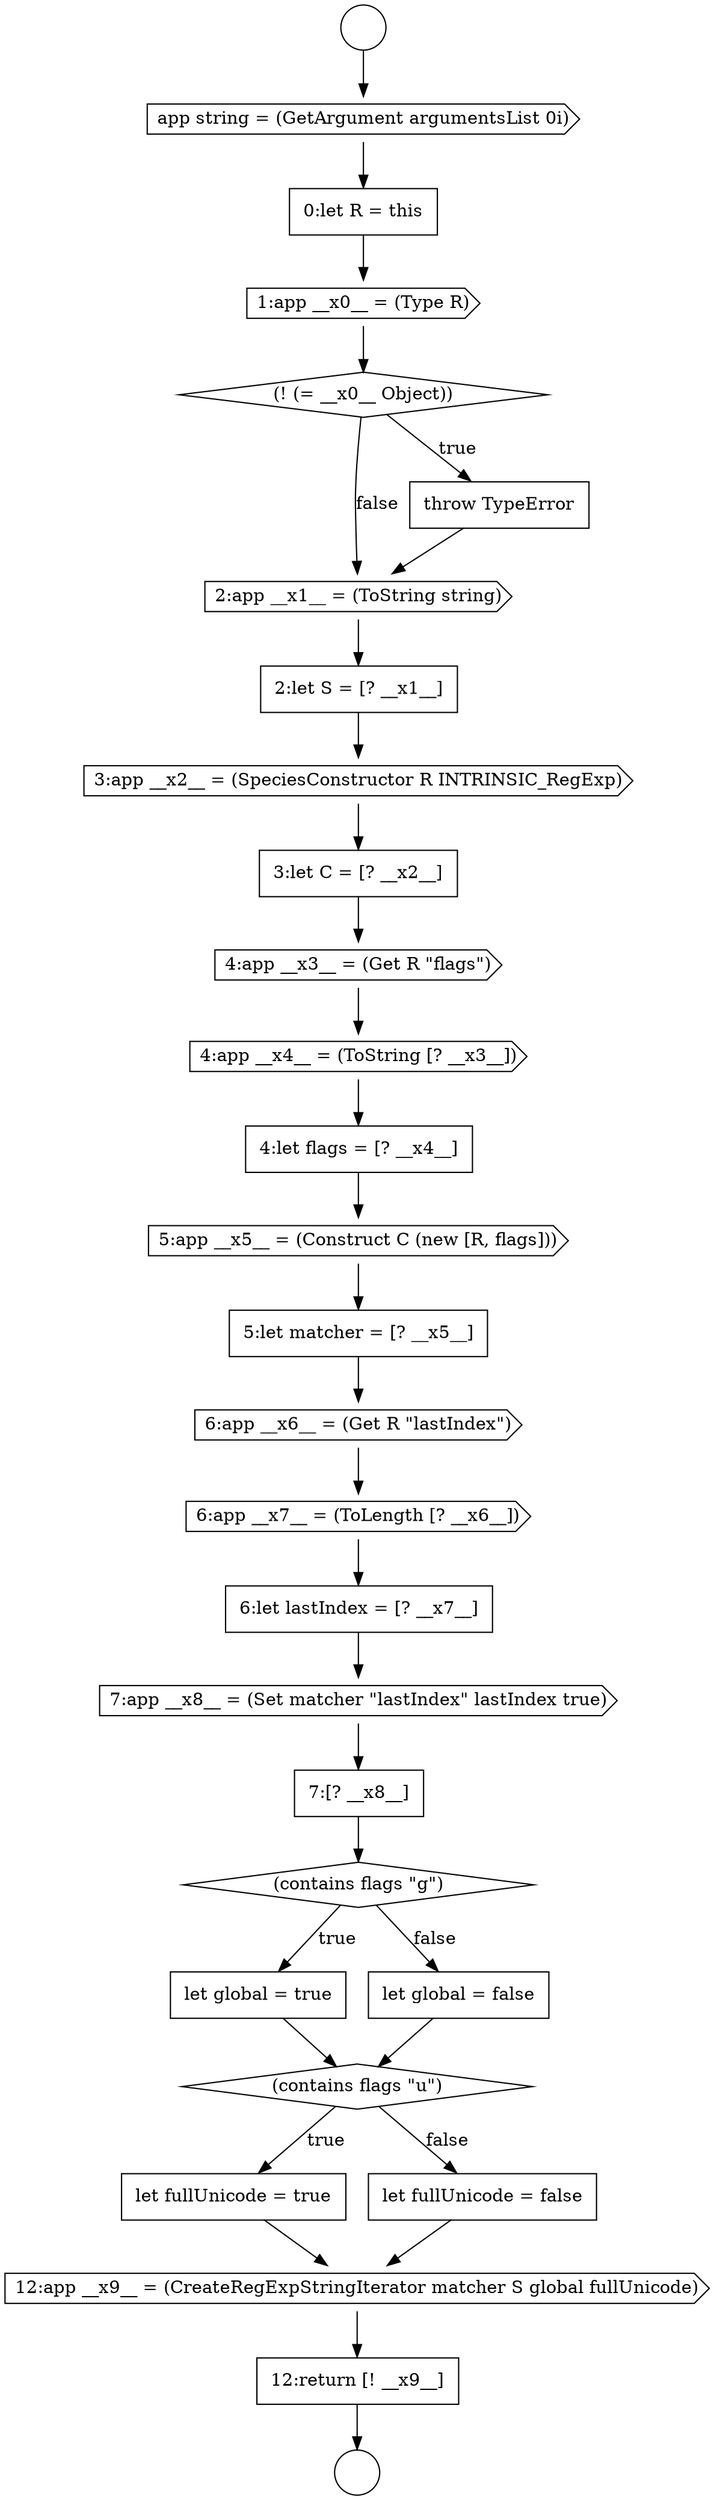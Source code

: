 digraph {
  node15303 [shape=cds, label=<<font color="black">7:app __x8__ = (Set matcher &quot;lastIndex&quot; lastIndex true)</font>> color="black" fillcolor="white" style=filled]
  node15293 [shape=cds, label=<<font color="black">3:app __x2__ = (SpeciesConstructor R INTRINSIC_RegExp)</font>> color="black" fillcolor="white" style=filled]
  node15299 [shape=none, margin=0, label=<<font color="black">
    <table border="0" cellborder="1" cellspacing="0" cellpadding="10">
      <tr><td align="left">5:let matcher = [? __x5__]</td></tr>
    </table>
  </font>> color="black" fillcolor="white" style=filled]
  node15295 [shape=cds, label=<<font color="black">4:app __x3__ = (Get R &quot;flags&quot;)</font>> color="black" fillcolor="white" style=filled]
  node15306 [shape=none, margin=0, label=<<font color="black">
    <table border="0" cellborder="1" cellspacing="0" cellpadding="10">
      <tr><td align="left">let global = true</td></tr>
    </table>
  </font>> color="black" fillcolor="white" style=filled]
  node15289 [shape=diamond, label=<<font color="black">(! (= __x0__ Object))</font>> color="black" fillcolor="white" style=filled]
  node15298 [shape=cds, label=<<font color="black">5:app __x5__ = (Construct C (new [R, flags]))</font>> color="black" fillcolor="white" style=filled]
  node15296 [shape=cds, label=<<font color="black">4:app __x4__ = (ToString [? __x3__])</font>> color="black" fillcolor="white" style=filled]
  node15302 [shape=none, margin=0, label=<<font color="black">
    <table border="0" cellborder="1" cellspacing="0" cellpadding="10">
      <tr><td align="left">6:let lastIndex = [? __x7__]</td></tr>
    </table>
  </font>> color="black" fillcolor="white" style=filled]
  node15312 [shape=none, margin=0, label=<<font color="black">
    <table border="0" cellborder="1" cellspacing="0" cellpadding="10">
      <tr><td align="left">12:return [! __x9__]</td></tr>
    </table>
  </font>> color="black" fillcolor="white" style=filled]
  node15285 [shape=circle label=" " color="black" fillcolor="white" style=filled]
  node15284 [shape=circle label=" " color="black" fillcolor="white" style=filled]
  node15297 [shape=none, margin=0, label=<<font color="black">
    <table border="0" cellborder="1" cellspacing="0" cellpadding="10">
      <tr><td align="left">4:let flags = [? __x4__]</td></tr>
    </table>
  </font>> color="black" fillcolor="white" style=filled]
  node15291 [shape=cds, label=<<font color="black">2:app __x1__ = (ToString string)</font>> color="black" fillcolor="white" style=filled]
  node15301 [shape=cds, label=<<font color="black">6:app __x7__ = (ToLength [? __x6__])</font>> color="black" fillcolor="white" style=filled]
  node15308 [shape=diamond, label=<<font color="black">(contains flags &quot;u&quot;)</font>> color="black" fillcolor="white" style=filled]
  node15288 [shape=cds, label=<<font color="black">1:app __x0__ = (Type R)</font>> color="black" fillcolor="white" style=filled]
  node15304 [shape=none, margin=0, label=<<font color="black">
    <table border="0" cellborder="1" cellspacing="0" cellpadding="10">
      <tr><td align="left">7:[? __x8__]</td></tr>
    </table>
  </font>> color="black" fillcolor="white" style=filled]
  node15300 [shape=cds, label=<<font color="black">6:app __x6__ = (Get R &quot;lastIndex&quot;)</font>> color="black" fillcolor="white" style=filled]
  node15292 [shape=none, margin=0, label=<<font color="black">
    <table border="0" cellborder="1" cellspacing="0" cellpadding="10">
      <tr><td align="left">2:let S = [? __x1__]</td></tr>
    </table>
  </font>> color="black" fillcolor="white" style=filled]
  node15287 [shape=none, margin=0, label=<<font color="black">
    <table border="0" cellborder="1" cellspacing="0" cellpadding="10">
      <tr><td align="left">0:let R = this</td></tr>
    </table>
  </font>> color="black" fillcolor="white" style=filled]
  node15286 [shape=cds, label=<<font color="black">app string = (GetArgument argumentsList 0i)</font>> color="black" fillcolor="white" style=filled]
  node15311 [shape=cds, label=<<font color="black">12:app __x9__ = (CreateRegExpStringIterator matcher S global fullUnicode)</font>> color="black" fillcolor="white" style=filled]
  node15290 [shape=none, margin=0, label=<<font color="black">
    <table border="0" cellborder="1" cellspacing="0" cellpadding="10">
      <tr><td align="left">throw TypeError</td></tr>
    </table>
  </font>> color="black" fillcolor="white" style=filled]
  node15307 [shape=none, margin=0, label=<<font color="black">
    <table border="0" cellborder="1" cellspacing="0" cellpadding="10">
      <tr><td align="left">let global = false</td></tr>
    </table>
  </font>> color="black" fillcolor="white" style=filled]
  node15294 [shape=none, margin=0, label=<<font color="black">
    <table border="0" cellborder="1" cellspacing="0" cellpadding="10">
      <tr><td align="left">3:let C = [? __x2__]</td></tr>
    </table>
  </font>> color="black" fillcolor="white" style=filled]
  node15309 [shape=none, margin=0, label=<<font color="black">
    <table border="0" cellborder="1" cellspacing="0" cellpadding="10">
      <tr><td align="left">let fullUnicode = true</td></tr>
    </table>
  </font>> color="black" fillcolor="white" style=filled]
  node15310 [shape=none, margin=0, label=<<font color="black">
    <table border="0" cellborder="1" cellspacing="0" cellpadding="10">
      <tr><td align="left">let fullUnicode = false</td></tr>
    </table>
  </font>> color="black" fillcolor="white" style=filled]
  node15305 [shape=diamond, label=<<font color="black">(contains flags &quot;g&quot;)</font>> color="black" fillcolor="white" style=filled]
  node15310 -> node15311 [ color="black"]
  node15288 -> node15289 [ color="black"]
  node15295 -> node15296 [ color="black"]
  node15308 -> node15309 [label=<<font color="black">true</font>> color="black"]
  node15308 -> node15310 [label=<<font color="black">false</font>> color="black"]
  node15307 -> node15308 [ color="black"]
  node15290 -> node15291 [ color="black"]
  node15298 -> node15299 [ color="black"]
  node15296 -> node15297 [ color="black"]
  node15297 -> node15298 [ color="black"]
  node15286 -> node15287 [ color="black"]
  node15302 -> node15303 [ color="black"]
  node15294 -> node15295 [ color="black"]
  node15284 -> node15286 [ color="black"]
  node15304 -> node15305 [ color="black"]
  node15311 -> node15312 [ color="black"]
  node15300 -> node15301 [ color="black"]
  node15291 -> node15292 [ color="black"]
  node15292 -> node15293 [ color="black"]
  node15303 -> node15304 [ color="black"]
  node15299 -> node15300 [ color="black"]
  node15305 -> node15306 [label=<<font color="black">true</font>> color="black"]
  node15305 -> node15307 [label=<<font color="black">false</font>> color="black"]
  node15289 -> node15290 [label=<<font color="black">true</font>> color="black"]
  node15289 -> node15291 [label=<<font color="black">false</font>> color="black"]
  node15312 -> node15285 [ color="black"]
  node15309 -> node15311 [ color="black"]
  node15301 -> node15302 [ color="black"]
  node15293 -> node15294 [ color="black"]
  node15287 -> node15288 [ color="black"]
  node15306 -> node15308 [ color="black"]
}
